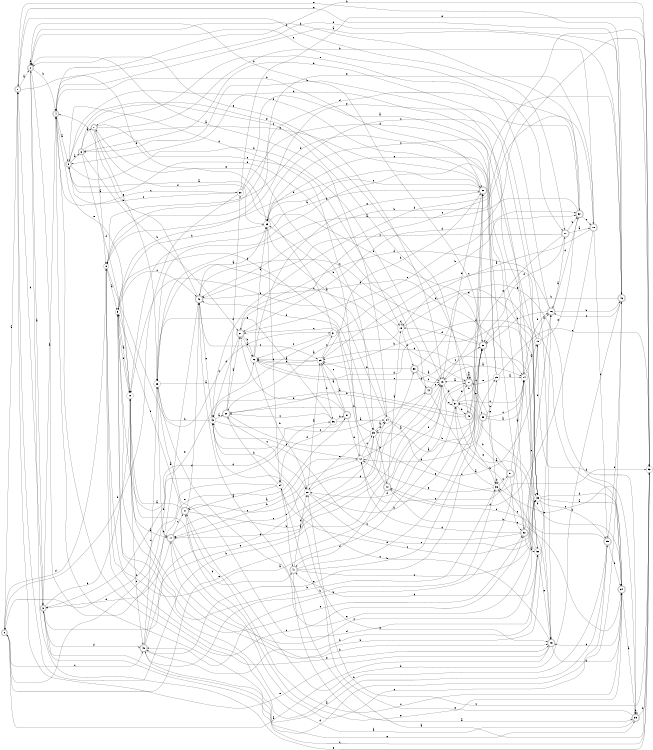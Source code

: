 digraph n49_8 {
__start0 [label="" shape="none"];

rankdir=LR;
size="8,5";

s0 [style="rounded,filled", color="black", fillcolor="white" shape="doublecircle", label="0"];
s1 [style="rounded,filled", color="black", fillcolor="white" shape="doublecircle", label="1"];
s2 [style="rounded,filled", color="black", fillcolor="white" shape="doublecircle", label="2"];
s3 [style="rounded,filled", color="black", fillcolor="white" shape="doublecircle", label="3"];
s4 [style="rounded,filled", color="black", fillcolor="white" shape="doublecircle", label="4"];
s5 [style="rounded,filled", color="black", fillcolor="white" shape="doublecircle", label="5"];
s6 [style="rounded,filled", color="black", fillcolor="white" shape="doublecircle", label="6"];
s7 [style="rounded,filled", color="black", fillcolor="white" shape="doublecircle", label="7"];
s8 [style="filled", color="black", fillcolor="white" shape="circle", label="8"];
s9 [style="filled", color="black", fillcolor="white" shape="circle", label="9"];
s10 [style="filled", color="black", fillcolor="white" shape="circle", label="10"];
s11 [style="rounded,filled", color="black", fillcolor="white" shape="doublecircle", label="11"];
s12 [style="filled", color="black", fillcolor="white" shape="circle", label="12"];
s13 [style="filled", color="black", fillcolor="white" shape="circle", label="13"];
s14 [style="filled", color="black", fillcolor="white" shape="circle", label="14"];
s15 [style="filled", color="black", fillcolor="white" shape="circle", label="15"];
s16 [style="rounded,filled", color="black", fillcolor="white" shape="doublecircle", label="16"];
s17 [style="rounded,filled", color="black", fillcolor="white" shape="doublecircle", label="17"];
s18 [style="rounded,filled", color="black", fillcolor="white" shape="doublecircle", label="18"];
s19 [style="filled", color="black", fillcolor="white" shape="circle", label="19"];
s20 [style="rounded,filled", color="black", fillcolor="white" shape="doublecircle", label="20"];
s21 [style="rounded,filled", color="black", fillcolor="white" shape="doublecircle", label="21"];
s22 [style="filled", color="black", fillcolor="white" shape="circle", label="22"];
s23 [style="filled", color="black", fillcolor="white" shape="circle", label="23"];
s24 [style="filled", color="black", fillcolor="white" shape="circle", label="24"];
s25 [style="filled", color="black", fillcolor="white" shape="circle", label="25"];
s26 [style="filled", color="black", fillcolor="white" shape="circle", label="26"];
s27 [style="rounded,filled", color="black", fillcolor="white" shape="doublecircle", label="27"];
s28 [style="filled", color="black", fillcolor="white" shape="circle", label="28"];
s29 [style="filled", color="black", fillcolor="white" shape="circle", label="29"];
s30 [style="rounded,filled", color="black", fillcolor="white" shape="doublecircle", label="30"];
s31 [style="filled", color="black", fillcolor="white" shape="circle", label="31"];
s32 [style="rounded,filled", color="black", fillcolor="white" shape="doublecircle", label="32"];
s33 [style="filled", color="black", fillcolor="white" shape="circle", label="33"];
s34 [style="rounded,filled", color="black", fillcolor="white" shape="doublecircle", label="34"];
s35 [style="rounded,filled", color="black", fillcolor="white" shape="doublecircle", label="35"];
s36 [style="filled", color="black", fillcolor="white" shape="circle", label="36"];
s37 [style="filled", color="black", fillcolor="white" shape="circle", label="37"];
s38 [style="rounded,filled", color="black", fillcolor="white" shape="doublecircle", label="38"];
s39 [style="filled", color="black", fillcolor="white" shape="circle", label="39"];
s40 [style="rounded,filled", color="black", fillcolor="white" shape="doublecircle", label="40"];
s41 [style="rounded,filled", color="black", fillcolor="white" shape="doublecircle", label="41"];
s42 [style="rounded,filled", color="black", fillcolor="white" shape="doublecircle", label="42"];
s43 [style="filled", color="black", fillcolor="white" shape="circle", label="43"];
s44 [style="rounded,filled", color="black", fillcolor="white" shape="doublecircle", label="44"];
s45 [style="rounded,filled", color="black", fillcolor="white" shape="doublecircle", label="45"];
s46 [style="rounded,filled", color="black", fillcolor="white" shape="doublecircle", label="46"];
s47 [style="rounded,filled", color="black", fillcolor="white" shape="doublecircle", label="47"];
s48 [style="rounded,filled", color="black", fillcolor="white" shape="doublecircle", label="48"];
s49 [style="rounded,filled", color="black", fillcolor="white" shape="doublecircle", label="49"];
s50 [style="filled", color="black", fillcolor="white" shape="circle", label="50"];
s51 [style="rounded,filled", color="black", fillcolor="white" shape="doublecircle", label="51"];
s52 [style="rounded,filled", color="black", fillcolor="white" shape="doublecircle", label="52"];
s53 [style="filled", color="black", fillcolor="white" shape="circle", label="53"];
s54 [style="filled", color="black", fillcolor="white" shape="circle", label="54"];
s55 [style="rounded,filled", color="black", fillcolor="white" shape="doublecircle", label="55"];
s56 [style="filled", color="black", fillcolor="white" shape="circle", label="56"];
s57 [style="rounded,filled", color="black", fillcolor="white" shape="doublecircle", label="57"];
s58 [style="rounded,filled", color="black", fillcolor="white" shape="doublecircle", label="58"];
s59 [style="rounded,filled", color="black", fillcolor="white" shape="doublecircle", label="59"];
s60 [style="filled", color="black", fillcolor="white" shape="circle", label="60"];
s0 -> s1 [label="a"];
s0 -> s56 [label="b"];
s0 -> s49 [label="c"];
s0 -> s8 [label="d"];
s0 -> s13 [label="e"];
s1 -> s2 [label="a"];
s1 -> s23 [label="b"];
s1 -> s17 [label="c"];
s1 -> s3 [label="d"];
s1 -> s46 [label="e"];
s2 -> s3 [label="a"];
s2 -> s4 [label="b"];
s2 -> s17 [label="c"];
s2 -> s2 [label="d"];
s2 -> s57 [label="e"];
s3 -> s4 [label="a"];
s3 -> s10 [label="b"];
s3 -> s53 [label="c"];
s3 -> s49 [label="d"];
s3 -> s13 [label="e"];
s4 -> s5 [label="a"];
s4 -> s30 [label="b"];
s4 -> s52 [label="c"];
s4 -> s46 [label="d"];
s4 -> s10 [label="e"];
s5 -> s6 [label="a"];
s5 -> s13 [label="b"];
s5 -> s60 [label="c"];
s5 -> s39 [label="d"];
s5 -> s48 [label="e"];
s6 -> s7 [label="a"];
s6 -> s21 [label="b"];
s6 -> s27 [label="c"];
s6 -> s10 [label="d"];
s6 -> s30 [label="e"];
s7 -> s8 [label="a"];
s7 -> s18 [label="b"];
s7 -> s19 [label="c"];
s7 -> s23 [label="d"];
s7 -> s26 [label="e"];
s8 -> s9 [label="a"];
s8 -> s55 [label="b"];
s8 -> s31 [label="c"];
s8 -> s32 [label="d"];
s8 -> s45 [label="e"];
s9 -> s10 [label="a"];
s9 -> s36 [label="b"];
s9 -> s42 [label="c"];
s9 -> s39 [label="d"];
s9 -> s52 [label="e"];
s10 -> s11 [label="a"];
s10 -> s45 [label="b"];
s10 -> s49 [label="c"];
s10 -> s41 [label="d"];
s10 -> s9 [label="e"];
s11 -> s12 [label="a"];
s11 -> s16 [label="b"];
s11 -> s47 [label="c"];
s11 -> s3 [label="d"];
s11 -> s46 [label="e"];
s12 -> s13 [label="a"];
s12 -> s11 [label="b"];
s12 -> s39 [label="c"];
s12 -> s43 [label="d"];
s12 -> s7 [label="e"];
s13 -> s14 [label="a"];
s13 -> s1 [label="b"];
s13 -> s37 [label="c"];
s13 -> s37 [label="d"];
s13 -> s2 [label="e"];
s14 -> s15 [label="a"];
s14 -> s49 [label="b"];
s14 -> s33 [label="c"];
s14 -> s5 [label="d"];
s14 -> s16 [label="e"];
s15 -> s16 [label="a"];
s15 -> s22 [label="b"];
s15 -> s23 [label="c"];
s15 -> s35 [label="d"];
s15 -> s32 [label="e"];
s16 -> s17 [label="a"];
s16 -> s46 [label="b"];
s16 -> s38 [label="c"];
s16 -> s21 [label="d"];
s16 -> s7 [label="e"];
s17 -> s18 [label="a"];
s17 -> s32 [label="b"];
s17 -> s42 [label="c"];
s17 -> s38 [label="d"];
s17 -> s13 [label="e"];
s18 -> s19 [label="a"];
s18 -> s42 [label="b"];
s18 -> s55 [label="c"];
s18 -> s40 [label="d"];
s18 -> s8 [label="e"];
s19 -> s20 [label="a"];
s19 -> s23 [label="b"];
s19 -> s19 [label="c"];
s19 -> s58 [label="d"];
s19 -> s33 [label="e"];
s20 -> s21 [label="a"];
s20 -> s38 [label="b"];
s20 -> s28 [label="c"];
s20 -> s60 [label="d"];
s20 -> s53 [label="e"];
s21 -> s22 [label="a"];
s21 -> s22 [label="b"];
s21 -> s53 [label="c"];
s21 -> s43 [label="d"];
s21 -> s32 [label="e"];
s22 -> s23 [label="a"];
s22 -> s28 [label="b"];
s22 -> s50 [label="c"];
s22 -> s33 [label="d"];
s22 -> s30 [label="e"];
s23 -> s24 [label="a"];
s23 -> s9 [label="b"];
s23 -> s33 [label="c"];
s23 -> s54 [label="d"];
s23 -> s38 [label="e"];
s24 -> s2 [label="a"];
s24 -> s25 [label="b"];
s24 -> s15 [label="c"];
s24 -> s39 [label="d"];
s24 -> s10 [label="e"];
s25 -> s14 [label="a"];
s25 -> s26 [label="b"];
s25 -> s53 [label="c"];
s25 -> s8 [label="d"];
s25 -> s27 [label="e"];
s26 -> s22 [label="a"];
s26 -> s11 [label="b"];
s26 -> s27 [label="c"];
s26 -> s50 [label="d"];
s26 -> s33 [label="e"];
s27 -> s13 [label="a"];
s27 -> s27 [label="b"];
s27 -> s27 [label="c"];
s27 -> s28 [label="d"];
s27 -> s59 [label="e"];
s28 -> s29 [label="a"];
s28 -> s30 [label="b"];
s28 -> s47 [label="c"];
s28 -> s58 [label="d"];
s28 -> s33 [label="e"];
s29 -> s22 [label="a"];
s29 -> s30 [label="b"];
s29 -> s31 [label="c"];
s29 -> s56 [label="d"];
s29 -> s22 [label="e"];
s30 -> s10 [label="a"];
s30 -> s8 [label="b"];
s30 -> s23 [label="c"];
s30 -> s5 [label="d"];
s30 -> s13 [label="e"];
s31 -> s5 [label="a"];
s31 -> s32 [label="b"];
s31 -> s22 [label="c"];
s31 -> s33 [label="d"];
s31 -> s3 [label="e"];
s32 -> s26 [label="a"];
s32 -> s2 [label="b"];
s32 -> s18 [label="c"];
s32 -> s16 [label="d"];
s32 -> s9 [label="e"];
s33 -> s34 [label="a"];
s33 -> s55 [label="b"];
s33 -> s11 [label="c"];
s33 -> s34 [label="d"];
s33 -> s45 [label="e"];
s34 -> s35 [label="a"];
s34 -> s37 [label="b"];
s34 -> s29 [label="c"];
s34 -> s45 [label="d"];
s34 -> s47 [label="e"];
s35 -> s9 [label="a"];
s35 -> s35 [label="b"];
s35 -> s36 [label="c"];
s35 -> s53 [label="d"];
s35 -> s54 [label="e"];
s36 -> s37 [label="a"];
s36 -> s49 [label="b"];
s36 -> s51 [label="c"];
s36 -> s36 [label="d"];
s36 -> s12 [label="e"];
s37 -> s8 [label="a"];
s37 -> s38 [label="b"];
s37 -> s14 [label="c"];
s37 -> s48 [label="d"];
s37 -> s27 [label="e"];
s38 -> s39 [label="a"];
s38 -> s2 [label="b"];
s38 -> s42 [label="c"];
s38 -> s19 [label="d"];
s38 -> s36 [label="e"];
s39 -> s24 [label="a"];
s39 -> s40 [label="b"];
s39 -> s11 [label="c"];
s39 -> s42 [label="d"];
s39 -> s28 [label="e"];
s40 -> s19 [label="a"];
s40 -> s34 [label="b"];
s40 -> s21 [label="c"];
s40 -> s41 [label="d"];
s40 -> s27 [label="e"];
s41 -> s35 [label="a"];
s41 -> s38 [label="b"];
s41 -> s33 [label="c"];
s41 -> s28 [label="d"];
s41 -> s30 [label="e"];
s42 -> s23 [label="a"];
s42 -> s4 [label="b"];
s42 -> s29 [label="c"];
s42 -> s14 [label="d"];
s42 -> s43 [label="e"];
s43 -> s20 [label="a"];
s43 -> s26 [label="b"];
s43 -> s44 [label="c"];
s43 -> s46 [label="d"];
s43 -> s45 [label="e"];
s44 -> s11 [label="a"];
s44 -> s45 [label="b"];
s44 -> s38 [label="c"];
s44 -> s5 [label="d"];
s44 -> s13 [label="e"];
s45 -> s0 [label="a"];
s45 -> s34 [label="b"];
s45 -> s43 [label="c"];
s45 -> s6 [label="d"];
s45 -> s1 [label="e"];
s46 -> s4 [label="a"];
s46 -> s38 [label="b"];
s46 -> s16 [label="c"];
s46 -> s47 [label="d"];
s46 -> s1 [label="e"];
s47 -> s10 [label="a"];
s47 -> s24 [label="b"];
s47 -> s34 [label="c"];
s47 -> s42 [label="d"];
s47 -> s9 [label="e"];
s48 -> s43 [label="a"];
s48 -> s20 [label="b"];
s48 -> s38 [label="c"];
s48 -> s30 [label="d"];
s48 -> s36 [label="e"];
s49 -> s42 [label="a"];
s49 -> s50 [label="b"];
s49 -> s26 [label="c"];
s49 -> s39 [label="d"];
s49 -> s35 [label="e"];
s50 -> s37 [label="a"];
s50 -> s6 [label="b"];
s50 -> s36 [label="c"];
s50 -> s41 [label="d"];
s50 -> s45 [label="e"];
s51 -> s14 [label="a"];
s51 -> s37 [label="b"];
s51 -> s12 [label="c"];
s51 -> s29 [label="d"];
s51 -> s52 [label="e"];
s52 -> s50 [label="a"];
s52 -> s16 [label="b"];
s52 -> s43 [label="c"];
s52 -> s12 [label="d"];
s52 -> s23 [label="e"];
s53 -> s42 [label="a"];
s53 -> s4 [label="b"];
s53 -> s28 [label="c"];
s53 -> s21 [label="d"];
s53 -> s2 [label="e"];
s54 -> s47 [label="a"];
s54 -> s20 [label="b"];
s54 -> s15 [label="c"];
s54 -> s0 [label="d"];
s54 -> s41 [label="e"];
s55 -> s4 [label="a"];
s55 -> s34 [label="b"];
s55 -> s40 [label="c"];
s55 -> s3 [label="d"];
s55 -> s46 [label="e"];
s56 -> s24 [label="a"];
s56 -> s57 [label="b"];
s56 -> s20 [label="c"];
s56 -> s54 [label="d"];
s56 -> s26 [label="e"];
s57 -> s29 [label="a"];
s57 -> s21 [label="b"];
s57 -> s29 [label="c"];
s57 -> s9 [label="d"];
s57 -> s12 [label="e"];
s58 -> s13 [label="a"];
s58 -> s29 [label="b"];
s58 -> s13 [label="c"];
s58 -> s44 [label="d"];
s58 -> s34 [label="e"];
s59 -> s14 [label="a"];
s59 -> s25 [label="b"];
s59 -> s14 [label="c"];
s59 -> s12 [label="d"];
s59 -> s49 [label="e"];
s60 -> s14 [label="a"];
s60 -> s0 [label="b"];
s60 -> s4 [label="c"];
s60 -> s52 [label="d"];
s60 -> s53 [label="e"];

}